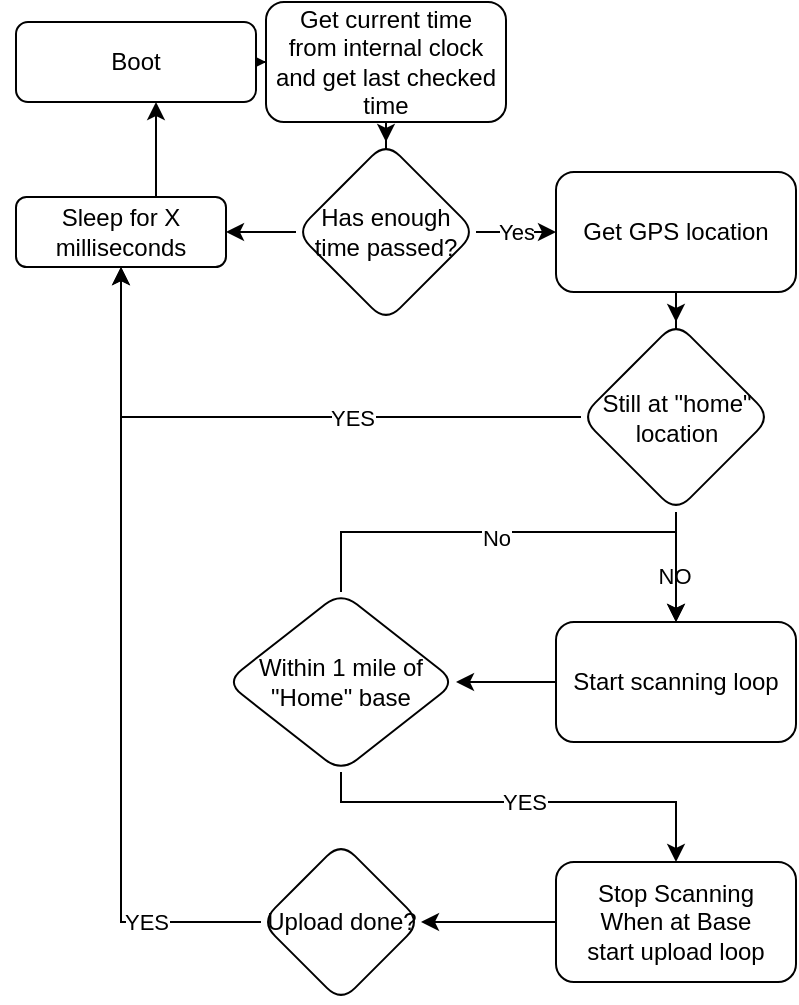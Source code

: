 <mxfile version="14.2.5" type="github">
  <diagram id="C5RBs43oDa-KdzZeNtuy" name="Page-1">
    <mxGraphModel dx="1403" dy="733" grid="1" gridSize="10" guides="1" tooltips="1" connect="1" arrows="1" fold="1" page="1" pageScale="1" pageWidth="827" pageHeight="1169" math="0" shadow="0">
      <root>
        <mxCell id="WIyWlLk6GJQsqaUBKTNV-0" />
        <mxCell id="WIyWlLk6GJQsqaUBKTNV-1" parent="WIyWlLk6GJQsqaUBKTNV-0" />
        <mxCell id="Rk-_XmF4ZHx2wOONCAHg-1" value="" style="edgeStyle=orthogonalEdgeStyle;rounded=0;orthogonalLoop=1;jettySize=auto;html=1;" edge="1" parent="WIyWlLk6GJQsqaUBKTNV-1" source="WIyWlLk6GJQsqaUBKTNV-3" target="Rk-_XmF4ZHx2wOONCAHg-0">
          <mxGeometry relative="1" as="geometry" />
        </mxCell>
        <mxCell id="WIyWlLk6GJQsqaUBKTNV-3" value="Boot" style="rounded=1;whiteSpace=wrap;html=1;fontSize=12;glass=0;strokeWidth=1;shadow=0;" parent="WIyWlLk6GJQsqaUBKTNV-1" vertex="1">
          <mxGeometry x="160" y="30" width="120" height="40" as="geometry" />
        </mxCell>
        <mxCell id="Rk-_XmF4ZHx2wOONCAHg-4" value="" style="edgeStyle=orthogonalEdgeStyle;rounded=0;orthogonalLoop=1;jettySize=auto;html=1;" edge="1" parent="WIyWlLk6GJQsqaUBKTNV-1" source="Rk-_XmF4ZHx2wOONCAHg-0" target="Rk-_XmF4ZHx2wOONCAHg-3">
          <mxGeometry relative="1" as="geometry" />
        </mxCell>
        <mxCell id="Rk-_XmF4ZHx2wOONCAHg-0" value="Get current time&lt;br&gt;from internal clock&lt;br&gt;and get last checked time" style="whiteSpace=wrap;html=1;rounded=1;shadow=0;strokeWidth=1;glass=0;" vertex="1" parent="WIyWlLk6GJQsqaUBKTNV-1">
          <mxGeometry x="285" y="20" width="120" height="60" as="geometry" />
        </mxCell>
        <mxCell id="Rk-_XmF4ZHx2wOONCAHg-6" value="Yes" style="edgeStyle=orthogonalEdgeStyle;rounded=0;orthogonalLoop=1;jettySize=auto;html=1;" edge="1" parent="WIyWlLk6GJQsqaUBKTNV-1" source="Rk-_XmF4ZHx2wOONCAHg-3" target="Rk-_XmF4ZHx2wOONCAHg-5">
          <mxGeometry relative="1" as="geometry" />
        </mxCell>
        <mxCell id="Rk-_XmF4ZHx2wOONCAHg-15" value="" style="edgeStyle=orthogonalEdgeStyle;rounded=0;orthogonalLoop=1;jettySize=auto;html=1;" edge="1" parent="WIyWlLk6GJQsqaUBKTNV-1" source="Rk-_XmF4ZHx2wOONCAHg-3" target="Rk-_XmF4ZHx2wOONCAHg-14">
          <mxGeometry relative="1" as="geometry">
            <Array as="points">
              <mxPoint x="253" y="135" />
            </Array>
          </mxGeometry>
        </mxCell>
        <mxCell id="Rk-_XmF4ZHx2wOONCAHg-3" value="Has enough time passed?" style="rhombus;whiteSpace=wrap;html=1;rounded=1;shadow=0;strokeWidth=1;glass=0;" vertex="1" parent="WIyWlLk6GJQsqaUBKTNV-1">
          <mxGeometry x="300" y="90" width="90" height="90" as="geometry" />
        </mxCell>
        <mxCell id="Rk-_XmF4ZHx2wOONCAHg-8" value="" style="edgeStyle=orthogonalEdgeStyle;rounded=0;orthogonalLoop=1;jettySize=auto;html=1;" edge="1" parent="WIyWlLk6GJQsqaUBKTNV-1" source="Rk-_XmF4ZHx2wOONCAHg-5" target="Rk-_XmF4ZHx2wOONCAHg-7">
          <mxGeometry relative="1" as="geometry" />
        </mxCell>
        <mxCell id="Rk-_XmF4ZHx2wOONCAHg-5" value="Get GPS location" style="whiteSpace=wrap;html=1;rounded=1;shadow=0;strokeWidth=1;glass=0;" vertex="1" parent="WIyWlLk6GJQsqaUBKTNV-1">
          <mxGeometry x="430" y="105" width="120" height="60" as="geometry" />
        </mxCell>
        <mxCell id="Rk-_XmF4ZHx2wOONCAHg-32" style="edgeStyle=orthogonalEdgeStyle;rounded=0;orthogonalLoop=1;jettySize=auto;html=1;" edge="1" parent="WIyWlLk6GJQsqaUBKTNV-1" source="Rk-_XmF4ZHx2wOONCAHg-7" target="Rk-_XmF4ZHx2wOONCAHg-16">
          <mxGeometry relative="1" as="geometry" />
        </mxCell>
        <mxCell id="Rk-_XmF4ZHx2wOONCAHg-33" value="NO" style="edgeLabel;html=1;align=center;verticalAlign=middle;resizable=0;points=[];" vertex="1" connectable="0" parent="Rk-_XmF4ZHx2wOONCAHg-32">
          <mxGeometry x="0.14" y="-1" relative="1" as="geometry">
            <mxPoint as="offset" />
          </mxGeometry>
        </mxCell>
        <mxCell id="Rk-_XmF4ZHx2wOONCAHg-34" style="edgeStyle=orthogonalEdgeStyle;rounded=0;orthogonalLoop=1;jettySize=auto;html=1;entryX=0.5;entryY=1;entryDx=0;entryDy=0;exitX=0;exitY=0.5;exitDx=0;exitDy=0;" edge="1" parent="WIyWlLk6GJQsqaUBKTNV-1" source="Rk-_XmF4ZHx2wOONCAHg-7" target="Rk-_XmF4ZHx2wOONCAHg-14">
          <mxGeometry relative="1" as="geometry">
            <Array as="points">
              <mxPoint x="213" y="228" />
            </Array>
          </mxGeometry>
        </mxCell>
        <mxCell id="Rk-_XmF4ZHx2wOONCAHg-35" value="YES" style="edgeLabel;html=1;align=center;verticalAlign=middle;resizable=0;points=[];" vertex="1" connectable="0" parent="Rk-_XmF4ZHx2wOONCAHg-34">
          <mxGeometry x="-0.242" relative="1" as="geometry">
            <mxPoint x="1" as="offset" />
          </mxGeometry>
        </mxCell>
        <mxCell id="Rk-_XmF4ZHx2wOONCAHg-7" value="Still at &quot;home&quot; location" style="rhombus;whiteSpace=wrap;html=1;rounded=1;shadow=0;strokeWidth=1;glass=0;" vertex="1" parent="WIyWlLk6GJQsqaUBKTNV-1">
          <mxGeometry x="442.5" y="180" width="95" height="95" as="geometry" />
        </mxCell>
        <mxCell id="Rk-_XmF4ZHx2wOONCAHg-30" style="edgeStyle=orthogonalEdgeStyle;rounded=0;orthogonalLoop=1;jettySize=auto;html=1;exitX=0;exitY=0.5;exitDx=0;exitDy=0;" edge="1" parent="WIyWlLk6GJQsqaUBKTNV-1" source="Rk-_XmF4ZHx2wOONCAHg-14" target="WIyWlLk6GJQsqaUBKTNV-3">
          <mxGeometry relative="1" as="geometry">
            <Array as="points">
              <mxPoint x="230" y="135" />
            </Array>
          </mxGeometry>
        </mxCell>
        <mxCell id="Rk-_XmF4ZHx2wOONCAHg-14" value="Sleep for X milliseconds" style="whiteSpace=wrap;html=1;rounded=1;shadow=0;strokeWidth=1;glass=0;" vertex="1" parent="WIyWlLk6GJQsqaUBKTNV-1">
          <mxGeometry x="160" y="117.5" width="105" height="35" as="geometry" />
        </mxCell>
        <mxCell id="Rk-_XmF4ZHx2wOONCAHg-19" value="" style="edgeStyle=orthogonalEdgeStyle;rounded=0;orthogonalLoop=1;jettySize=auto;html=1;entryX=1;entryY=0.5;entryDx=0;entryDy=0;" edge="1" parent="WIyWlLk6GJQsqaUBKTNV-1" source="Rk-_XmF4ZHx2wOONCAHg-16" target="Rk-_XmF4ZHx2wOONCAHg-18">
          <mxGeometry relative="1" as="geometry">
            <Array as="points" />
          </mxGeometry>
        </mxCell>
        <mxCell id="Rk-_XmF4ZHx2wOONCAHg-16" value="Start scanning loop" style="whiteSpace=wrap;html=1;rounded=1;shadow=0;strokeWidth=1;glass=0;" vertex="1" parent="WIyWlLk6GJQsqaUBKTNV-1">
          <mxGeometry x="430" y="330" width="120" height="60" as="geometry" />
        </mxCell>
        <mxCell id="Rk-_XmF4ZHx2wOONCAHg-21" style="edgeStyle=orthogonalEdgeStyle;rounded=0;orthogonalLoop=1;jettySize=auto;html=1;entryX=0.5;entryY=0;entryDx=0;entryDy=0;exitX=0.5;exitY=0;exitDx=0;exitDy=0;" edge="1" parent="WIyWlLk6GJQsqaUBKTNV-1" source="Rk-_XmF4ZHx2wOONCAHg-18" target="Rk-_XmF4ZHx2wOONCAHg-16">
          <mxGeometry relative="1" as="geometry">
            <mxPoint x="550" y="327" as="targetPoint" />
            <Array as="points">
              <mxPoint x="323" y="285" />
              <mxPoint x="490" y="285" />
            </Array>
          </mxGeometry>
        </mxCell>
        <mxCell id="Rk-_XmF4ZHx2wOONCAHg-23" value="No" style="edgeLabel;html=1;align=center;verticalAlign=middle;resizable=0;points=[];" vertex="1" connectable="0" parent="Rk-_XmF4ZHx2wOONCAHg-21">
          <mxGeometry x="-0.113" y="-3" relative="1" as="geometry">
            <mxPoint as="offset" />
          </mxGeometry>
        </mxCell>
        <mxCell id="Rk-_XmF4ZHx2wOONCAHg-25" value="YES" style="edgeStyle=orthogonalEdgeStyle;rounded=0;orthogonalLoop=1;jettySize=auto;html=1;exitX=0.5;exitY=1;exitDx=0;exitDy=0;entryX=0.5;entryY=0;entryDx=0;entryDy=0;" edge="1" parent="WIyWlLk6GJQsqaUBKTNV-1" source="Rk-_XmF4ZHx2wOONCAHg-18" target="Rk-_XmF4ZHx2wOONCAHg-24">
          <mxGeometry relative="1" as="geometry">
            <Array as="points">
              <mxPoint x="323" y="420" />
              <mxPoint x="490" y="420" />
            </Array>
          </mxGeometry>
        </mxCell>
        <mxCell id="Rk-_XmF4ZHx2wOONCAHg-18" value="Within 1 mile of &quot;Home&quot; base" style="rhombus;whiteSpace=wrap;html=1;rounded=1;shadow=0;strokeWidth=1;glass=0;" vertex="1" parent="WIyWlLk6GJQsqaUBKTNV-1">
          <mxGeometry x="265" y="315" width="115" height="90" as="geometry" />
        </mxCell>
        <mxCell id="Rk-_XmF4ZHx2wOONCAHg-27" value="" style="edgeStyle=orthogonalEdgeStyle;rounded=0;orthogonalLoop=1;jettySize=auto;html=1;" edge="1" parent="WIyWlLk6GJQsqaUBKTNV-1" source="Rk-_XmF4ZHx2wOONCAHg-24" target="Rk-_XmF4ZHx2wOONCAHg-26">
          <mxGeometry relative="1" as="geometry" />
        </mxCell>
        <mxCell id="Rk-_XmF4ZHx2wOONCAHg-24" value="Stop Scanning&lt;br&gt;When at Base&lt;br&gt;start upload loop" style="whiteSpace=wrap;html=1;rounded=1;shadow=0;strokeWidth=1;glass=0;" vertex="1" parent="WIyWlLk6GJQsqaUBKTNV-1">
          <mxGeometry x="430" y="450" width="120" height="60" as="geometry" />
        </mxCell>
        <mxCell id="Rk-_XmF4ZHx2wOONCAHg-28" style="edgeStyle=orthogonalEdgeStyle;rounded=0;orthogonalLoop=1;jettySize=auto;html=1;entryX=0.5;entryY=1;entryDx=0;entryDy=0;" edge="1" parent="WIyWlLk6GJQsqaUBKTNV-1" source="Rk-_XmF4ZHx2wOONCAHg-26" target="Rk-_XmF4ZHx2wOONCAHg-14">
          <mxGeometry relative="1" as="geometry" />
        </mxCell>
        <mxCell id="Rk-_XmF4ZHx2wOONCAHg-29" value="YES" style="edgeLabel;html=1;align=center;verticalAlign=middle;resizable=0;points=[];" vertex="1" connectable="0" parent="Rk-_XmF4ZHx2wOONCAHg-28">
          <mxGeometry x="-0.711" relative="1" as="geometry">
            <mxPoint as="offset" />
          </mxGeometry>
        </mxCell>
        <mxCell id="Rk-_XmF4ZHx2wOONCAHg-26" value="Upload done?" style="rhombus;whiteSpace=wrap;html=1;rounded=1;shadow=0;strokeWidth=1;glass=0;" vertex="1" parent="WIyWlLk6GJQsqaUBKTNV-1">
          <mxGeometry x="282.5" y="440" width="80" height="80" as="geometry" />
        </mxCell>
      </root>
    </mxGraphModel>
  </diagram>
</mxfile>

